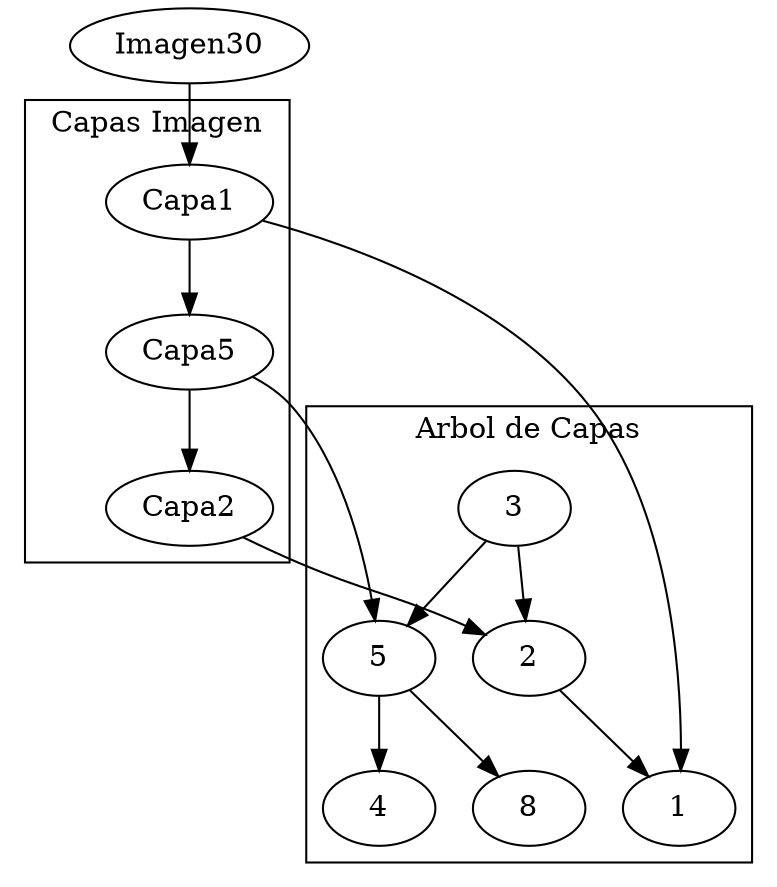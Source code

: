 digraph G {
subgraph cluster_1 {
2->1;
3->2;
3->5;
5->4;
5->8;
label = " Arbol de Capas ";
}
subgraph cluster_0 {
Capa1->Capa5; 
Capa1->1[lhead = cluster_1]; 
Capa5->Capa2; 
Capa5->5[lhead = cluster_1]; 
Capa2->2[lhead = cluster_1]; 
label = " Capas Imagen ";
}
Imagen30->Capa1[lhead = cluster_0]; 
}
